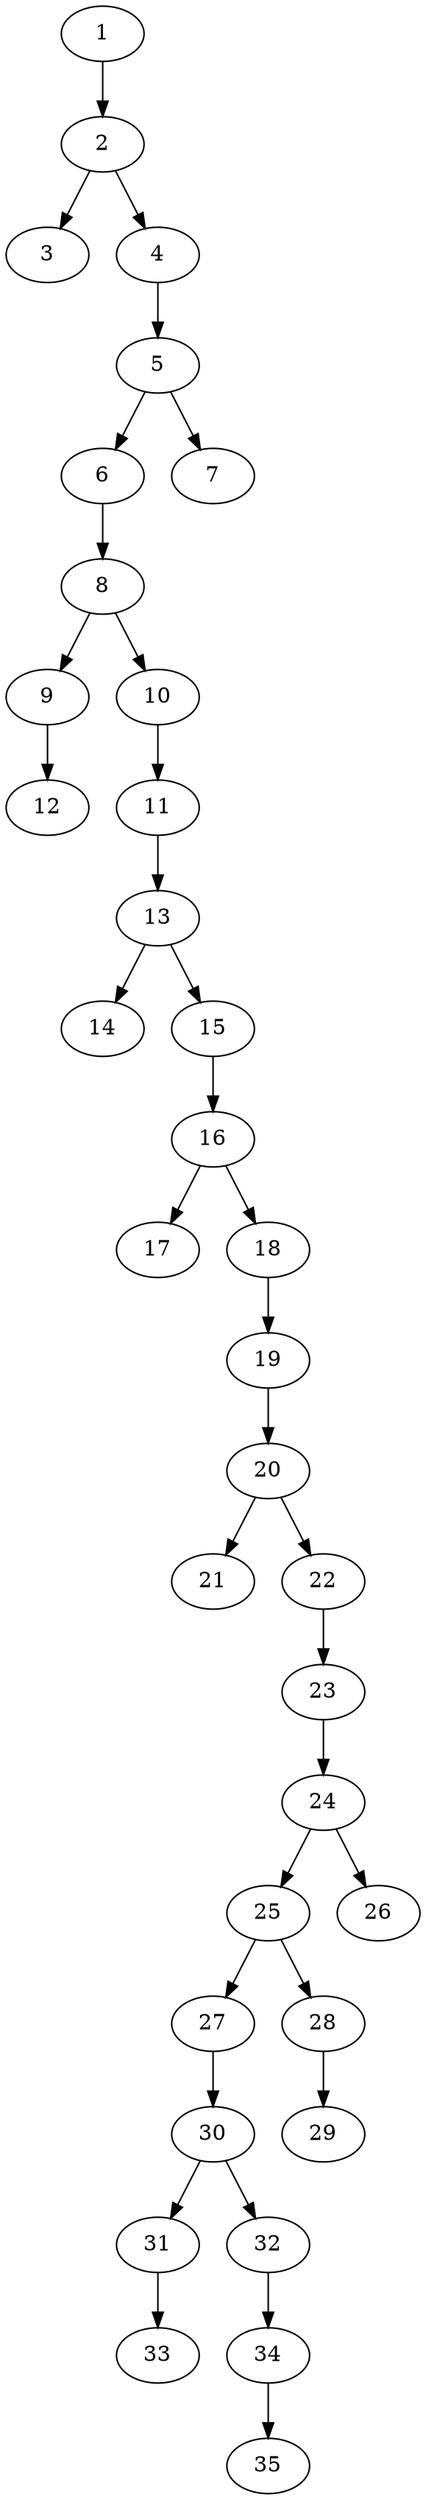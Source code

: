// DAG automatically generated by daggen at Thu Oct  3 14:05:36 2019
// ./daggen --dot -n 35 --ccr 0.5 --fat 0.3 --regular 0.9 --density 0.5 --mindata 5242880 --maxdata 52428800 
digraph G {
  1 [size="74280960", alpha="0.07", expect_size="37140480"] 
  1 -> 2 [size ="37140480"]
  2 [size="18782208", alpha="0.18", expect_size="9391104"] 
  2 -> 3 [size ="9391104"]
  2 -> 4 [size ="9391104"]
  3 [size="81127424", alpha="0.06", expect_size="40563712"] 
  4 [size="26089472", alpha="0.14", expect_size="13044736"] 
  4 -> 5 [size ="13044736"]
  5 [size="99098624", alpha="0.08", expect_size="49549312"] 
  5 -> 6 [size ="49549312"]
  5 -> 7 [size ="49549312"]
  6 [size="54427648", alpha="0.08", expect_size="27213824"] 
  6 -> 8 [size ="27213824"]
  7 [size="100182016", alpha="0.08", expect_size="50091008"] 
  8 [size="10735616", alpha="0.11", expect_size="5367808"] 
  8 -> 9 [size ="5367808"]
  8 -> 10 [size ="5367808"]
  9 [size="35303424", alpha="0.09", expect_size="17651712"] 
  9 -> 12 [size ="17651712"]
  10 [size="99563520", alpha="0.20", expect_size="49781760"] 
  10 -> 11 [size ="49781760"]
  11 [size="65165312", alpha="0.12", expect_size="32582656"] 
  11 -> 13 [size ="32582656"]
  12 [size="97062912", alpha="0.14", expect_size="48531456"] 
  13 [size="88512512", alpha="0.16", expect_size="44256256"] 
  13 -> 14 [size ="44256256"]
  13 -> 15 [size ="44256256"]
  14 [size="22136832", alpha="0.16", expect_size="11068416"] 
  15 [size="90368000", alpha="0.04", expect_size="45184000"] 
  15 -> 16 [size ="45184000"]
  16 [size="34736128", alpha="0.20", expect_size="17368064"] 
  16 -> 17 [size ="17368064"]
  16 -> 18 [size ="17368064"]
  17 [size="71053312", alpha="0.07", expect_size="35526656"] 
  18 [size="15544320", alpha="0.06", expect_size="7772160"] 
  18 -> 19 [size ="7772160"]
  19 [size="68315136", alpha="0.15", expect_size="34157568"] 
  19 -> 20 [size ="34157568"]
  20 [size="17836032", alpha="0.17", expect_size="8918016"] 
  20 -> 21 [size ="8918016"]
  20 -> 22 [size ="8918016"]
  21 [size="17805312", alpha="0.12", expect_size="8902656"] 
  22 [size="74881024", alpha="0.09", expect_size="37440512"] 
  22 -> 23 [size ="37440512"]
  23 [size="48082944", alpha="0.01", expect_size="24041472"] 
  23 -> 24 [size ="24041472"]
  24 [size="30214144", alpha="0.16", expect_size="15107072"] 
  24 -> 25 [size ="15107072"]
  24 -> 26 [size ="15107072"]
  25 [size="11776000", alpha="0.11", expect_size="5888000"] 
  25 -> 27 [size ="5888000"]
  25 -> 28 [size ="5888000"]
  26 [size="32733184", alpha="0.14", expect_size="16366592"] 
  27 [size="32559104", alpha="0.17", expect_size="16279552"] 
  27 -> 30 [size ="16279552"]
  28 [size="65357824", alpha="0.19", expect_size="32678912"] 
  28 -> 29 [size ="32678912"]
  29 [size="92465152", alpha="0.07", expect_size="46232576"] 
  30 [size="67672064", alpha="0.14", expect_size="33836032"] 
  30 -> 31 [size ="33836032"]
  30 -> 32 [size ="33836032"]
  31 [size="51484672", alpha="0.12", expect_size="25742336"] 
  31 -> 33 [size ="25742336"]
  32 [size="13328384", alpha="0.08", expect_size="6664192"] 
  32 -> 34 [size ="6664192"]
  33 [size="55871488", alpha="0.02", expect_size="27935744"] 
  34 [size="61011968", alpha="0.17", expect_size="30505984"] 
  34 -> 35 [size ="30505984"]
  35 [size="44353536", alpha="0.10", expect_size="22176768"] 
}
